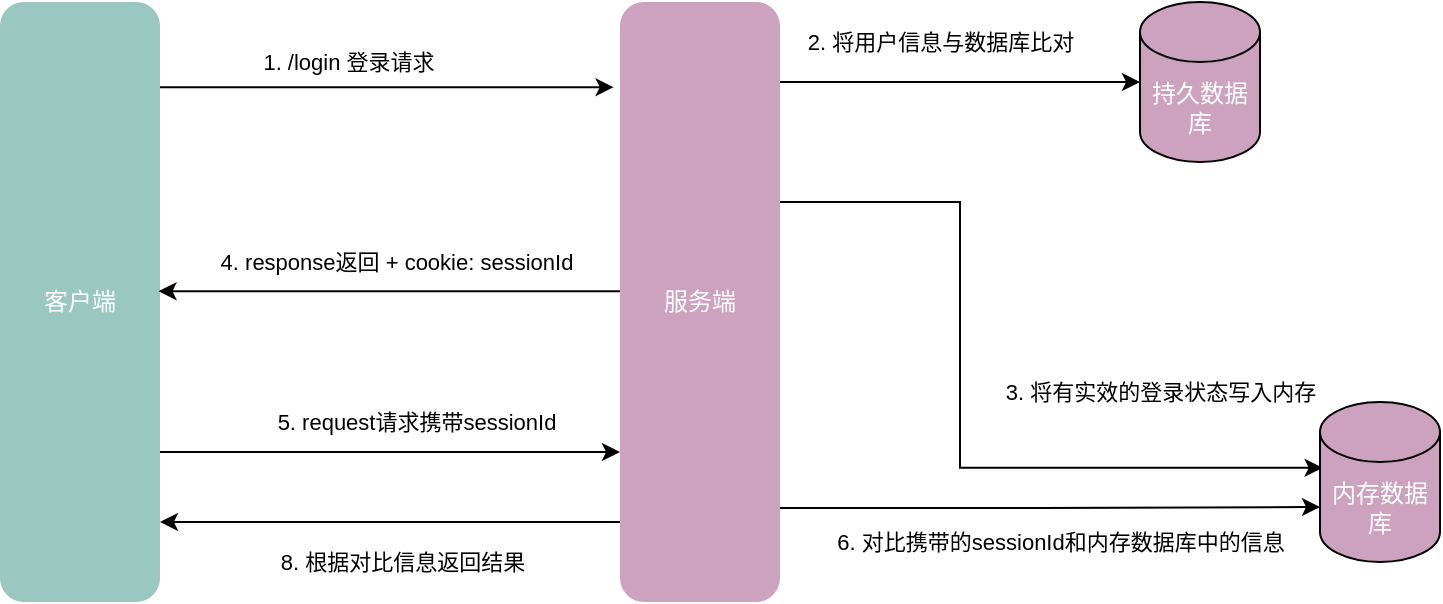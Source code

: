 <mxfile version="15.4.3" type="device"><diagram id="n5SgK_WWc6s71-IF2S6z" name="HTTP_session"><mxGraphModel dx="818" dy="533" grid="1" gridSize="10" guides="1" tooltips="1" connect="1" arrows="1" fold="1" page="1" pageScale="1" pageWidth="827" pageHeight="2069" math="0" shadow="0"><root><mxCell id="0"/><mxCell id="1" parent="0"/><mxCell id="uZp41chaXEPDnOL8XWxQ-3" style="edgeStyle=orthogonalEdgeStyle;rounded=0;orthogonalLoop=1;jettySize=auto;html=1;exitX=0.991;exitY=0.142;exitDx=0;exitDy=0;exitPerimeter=0;entryX=-0.04;entryY=0.142;entryDx=0;entryDy=0;entryPerimeter=0;" edge="1" parent="1" source="uZp41chaXEPDnOL8XWxQ-1" target="uZp41chaXEPDnOL8XWxQ-2"><mxGeometry relative="1" as="geometry"/></mxCell><mxCell id="uZp41chaXEPDnOL8XWxQ-4" value="1. /login 登录请求" style="edgeLabel;html=1;align=center;verticalAlign=middle;resizable=0;points=[];labelBackgroundColor=none;" vertex="1" connectable="0" parent="uZp41chaXEPDnOL8XWxQ-3"><mxGeometry x="-0.218" relative="1" as="geometry"><mxPoint x="5" y="-13" as="offset"/></mxGeometry></mxCell><mxCell id="uZp41chaXEPDnOL8XWxQ-15" style="edgeStyle=orthogonalEdgeStyle;rounded=0;orthogonalLoop=1;jettySize=auto;html=1;entryX=0;entryY=0.75;entryDx=0;entryDy=0;fontColor=#000;" edge="1" parent="1" source="uZp41chaXEPDnOL8XWxQ-1" target="uZp41chaXEPDnOL8XWxQ-2"><mxGeometry relative="1" as="geometry"><Array as="points"><mxPoint x="220" y="555"/><mxPoint x="220" y="555"/></Array></mxGeometry></mxCell><mxCell id="uZp41chaXEPDnOL8XWxQ-16" value="5. request请求携带sessionId" style="edgeLabel;html=1;align=center;verticalAlign=middle;resizable=0;points=[];fontColor=#000;" vertex="1" connectable="0" parent="uZp41chaXEPDnOL8XWxQ-15"><mxGeometry x="0.289" relative="1" as="geometry"><mxPoint x="-20" y="-15" as="offset"/></mxGeometry></mxCell><mxCell id="uZp41chaXEPDnOL8XWxQ-1" value="客户端" style="rounded=1;whiteSpace=wrap;html=1;fillColor=#9AC7BF;strokeColor=none;fontColor=#FFFFFF;" vertex="1" parent="1"><mxGeometry x="40" y="330" width="80" height="300" as="geometry"/></mxCell><mxCell id="uZp41chaXEPDnOL8XWxQ-9" style="edgeStyle=orthogonalEdgeStyle;rounded=0;orthogonalLoop=1;jettySize=auto;html=1;fontColor=#FFFFFF;" edge="1" parent="1" source="uZp41chaXEPDnOL8XWxQ-2" target="uZp41chaXEPDnOL8XWxQ-5"><mxGeometry relative="1" as="geometry"><Array as="points"><mxPoint x="460" y="370"/><mxPoint x="460" y="370"/></Array></mxGeometry></mxCell><mxCell id="uZp41chaXEPDnOL8XWxQ-10" value="&lt;font color=&quot;#000000&quot;&gt;2. 将用户信息与数据库比对&lt;/font&gt;" style="edgeLabel;html=1;align=center;verticalAlign=middle;resizable=0;points=[];fontColor=#FFFFFF;" vertex="1" connectable="0" parent="uZp41chaXEPDnOL8XWxQ-9"><mxGeometry x="0.267" y="-1" relative="1" as="geometry"><mxPoint x="-34" y="-21" as="offset"/></mxGeometry></mxCell><mxCell id="uZp41chaXEPDnOL8XWxQ-11" style="edgeStyle=orthogonalEdgeStyle;rounded=0;orthogonalLoop=1;jettySize=auto;html=1;fontColor=#000;entryX=0.022;entryY=0.411;entryDx=0;entryDy=0;entryPerimeter=0;" edge="1" parent="1" source="uZp41chaXEPDnOL8XWxQ-2" target="uZp41chaXEPDnOL8XWxQ-6"><mxGeometry relative="1" as="geometry"><Array as="points"><mxPoint x="520" y="430"/><mxPoint x="520" y="563"/></Array></mxGeometry></mxCell><mxCell id="uZp41chaXEPDnOL8XWxQ-12" value="3. 将有实效的登录状态写入内存" style="edgeLabel;html=1;align=center;verticalAlign=middle;resizable=0;points=[];fontColor=#000;" vertex="1" connectable="0" parent="uZp41chaXEPDnOL8XWxQ-11"><mxGeometry x="-0.229" relative="1" as="geometry"><mxPoint x="100" y="29" as="offset"/></mxGeometry></mxCell><mxCell id="uZp41chaXEPDnOL8XWxQ-13" style="edgeStyle=orthogonalEdgeStyle;rounded=0;orthogonalLoop=1;jettySize=auto;html=1;entryX=0.991;entryY=0.482;entryDx=0;entryDy=0;entryPerimeter=0;fontColor=#000;" edge="1" parent="1" source="uZp41chaXEPDnOL8XWxQ-2" target="uZp41chaXEPDnOL8XWxQ-1"><mxGeometry relative="1" as="geometry"><Array as="points"><mxPoint x="265" y="475"/></Array></mxGeometry></mxCell><mxCell id="uZp41chaXEPDnOL8XWxQ-14" value="4. response返回 + cookie: sessionId" style="edgeLabel;html=1;align=center;verticalAlign=middle;resizable=0;points=[];fontColor=#000;" vertex="1" connectable="0" parent="uZp41chaXEPDnOL8XWxQ-13"><mxGeometry x="-0.26" y="2" relative="1" as="geometry"><mxPoint x="-27" y="-17" as="offset"/></mxGeometry></mxCell><mxCell id="uZp41chaXEPDnOL8XWxQ-17" style="edgeStyle=orthogonalEdgeStyle;rounded=0;orthogonalLoop=1;jettySize=auto;html=1;fontColor=#000;entryX=0;entryY=0;entryDx=0;entryDy=52.5;entryPerimeter=0;" edge="1" parent="1" source="uZp41chaXEPDnOL8XWxQ-2" target="uZp41chaXEPDnOL8XWxQ-6"><mxGeometry relative="1" as="geometry"><mxPoint x="610" y="590" as="targetPoint"/><Array as="points"><mxPoint x="560" y="583"/><mxPoint x="560" y="583"/></Array></mxGeometry></mxCell><mxCell id="uZp41chaXEPDnOL8XWxQ-18" value="6. 对比携带的sessionId和内存数据库中的信息" style="edgeLabel;html=1;align=center;verticalAlign=middle;resizable=0;points=[];fontColor=#000;" vertex="1" connectable="0" parent="uZp41chaXEPDnOL8XWxQ-17"><mxGeometry x="-0.399" y="-2" relative="1" as="geometry"><mxPoint x="59" y="15" as="offset"/></mxGeometry></mxCell><mxCell id="uZp41chaXEPDnOL8XWxQ-19" style="edgeStyle=orthogonalEdgeStyle;rounded=0;orthogonalLoop=1;jettySize=auto;html=1;fontColor=#000;" edge="1" parent="1" source="uZp41chaXEPDnOL8XWxQ-2" target="uZp41chaXEPDnOL8XWxQ-1"><mxGeometry relative="1" as="geometry"><Array as="points"><mxPoint x="190" y="590"/><mxPoint x="190" y="590"/></Array></mxGeometry></mxCell><mxCell id="uZp41chaXEPDnOL8XWxQ-20" value="8. 根据对比信息返回结果" style="edgeLabel;html=1;align=center;verticalAlign=middle;resizable=0;points=[];fontColor=#000;" vertex="1" connectable="0" parent="uZp41chaXEPDnOL8XWxQ-19"><mxGeometry x="0.281" y="2" relative="1" as="geometry"><mxPoint x="38" y="18" as="offset"/></mxGeometry></mxCell><mxCell id="uZp41chaXEPDnOL8XWxQ-2" value="服务端" style="rounded=1;whiteSpace=wrap;html=1;strokeColor=none;fillColor=#CDA2BE;fontColor=#FFFFFF;" vertex="1" parent="1"><mxGeometry x="350" y="330" width="80" height="300" as="geometry"/></mxCell><mxCell id="uZp41chaXEPDnOL8XWxQ-5" value="持久数据库" style="shape=cylinder3;whiteSpace=wrap;html=1;boundedLbl=1;backgroundOutline=1;size=15;labelBackgroundColor=none;fontColor=#FFFFFF;fillColor=#CDA2BE;" vertex="1" parent="1"><mxGeometry x="610" y="330" width="60" height="80" as="geometry"/></mxCell><mxCell id="uZp41chaXEPDnOL8XWxQ-6" value="内存数据库" style="shape=cylinder3;whiteSpace=wrap;html=1;boundedLbl=1;backgroundOutline=1;size=15;labelBackgroundColor=none;fontColor=#FFFFFF;fillColor=#CDA2BE;" vertex="1" parent="1"><mxGeometry x="700" y="530" width="60" height="80" as="geometry"/></mxCell></root></mxGraphModel></diagram></mxfile>